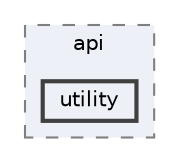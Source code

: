 digraph "repository/core/src/main/java/com/sterlite/cal/config/api/utility"
{
 // LATEX_PDF_SIZE
  bgcolor="transparent";
  edge [fontname=Helvetica,fontsize=10,labelfontname=Helvetica,labelfontsize=10];
  node [fontname=Helvetica,fontsize=10,shape=box,height=0.2,width=0.4];
  compound=true
  subgraph clusterdir_a353b6383504f5f4bcf1f8efe19592f8 {
    graph [ bgcolor="#edf0f7", pencolor="grey50", label="api", fontname=Helvetica,fontsize=10 style="filled,dashed", URL="dir_a353b6383504f5f4bcf1f8efe19592f8.html",tooltip=""]
  dir_c8d9c3258b1bf557aeac058b3e6efdf9 [label="utility", fillcolor="#edf0f7", color="grey25", style="filled,bold", URL="dir_c8d9c3258b1bf557aeac058b3e6efdf9.html",tooltip=""];
  }
}
